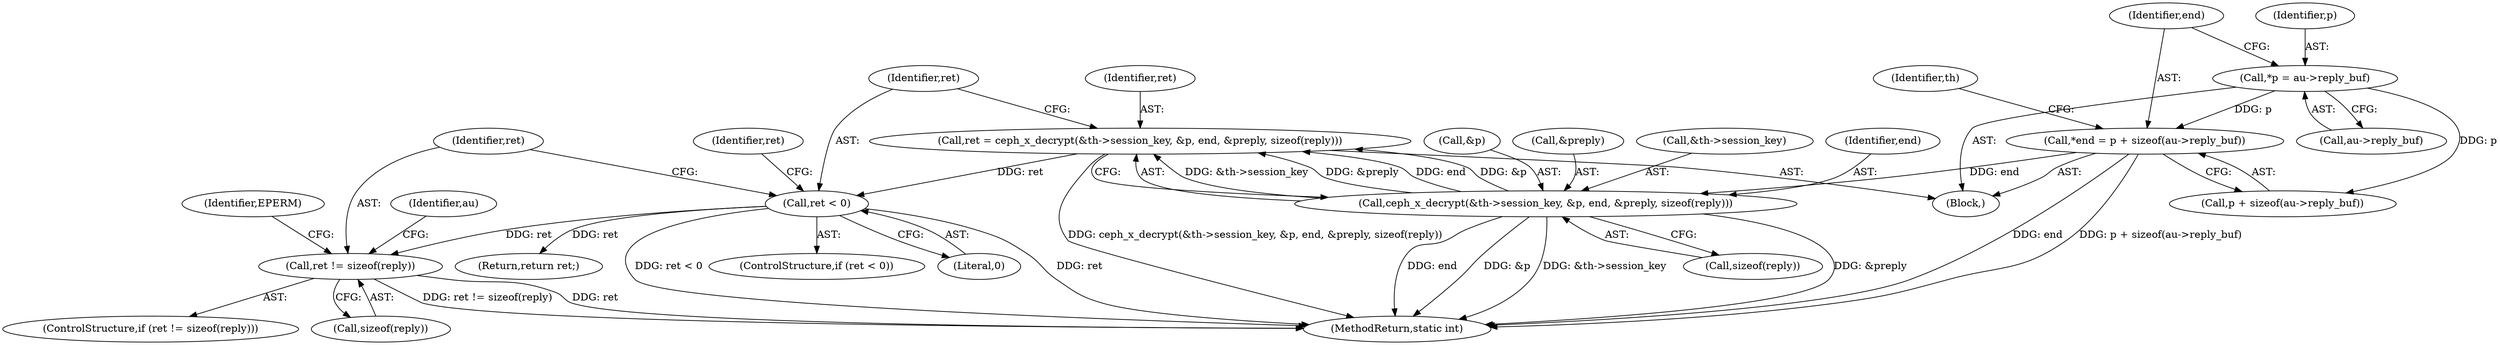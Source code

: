 digraph "0_linux_c27a3e4d667fdcad3db7b104f75659478e0c68d8_1@API" {
"1000171" [label="(Call,ret != sizeof(reply))"];
"1000165" [label="(Call,ret < 0)"];
"1000150" [label="(Call,ret = ceph_x_decrypt(&th->session_key, &p, end, &preply, sizeof(reply)))"];
"1000152" [label="(Call,ceph_x_decrypt(&th->session_key, &p, end, &preply, sizeof(reply)))"];
"1000129" [label="(Call,*end = p + sizeof(au->reply_buf))"];
"1000123" [label="(Call,*p = au->reply_buf)"];
"1000182" [label="(Identifier,au)"];
"1000166" [label="(Identifier,ret)"];
"1000151" [label="(Identifier,ret)"];
"1000177" [label="(Identifier,EPERM)"];
"1000130" [label="(Identifier,end)"];
"1000167" [label="(Literal,0)"];
"1000157" [label="(Call,&p)"];
"1000104" [label="(Block,)"];
"1000171" [label="(Call,ret != sizeof(reply))"];
"1000165" [label="(Call,ret < 0)"];
"1000164" [label="(ControlStructure,if (ret < 0))"];
"1000138" [label="(Identifier,th)"];
"1000160" [label="(Call,&preply)"];
"1000169" [label="(Identifier,ret)"];
"1000124" [label="(Identifier,p)"];
"1000129" [label="(Call,*end = p + sizeof(au->reply_buf))"];
"1000153" [label="(Call,&th->session_key)"];
"1000131" [label="(Call,p + sizeof(au->reply_buf))"];
"1000159" [label="(Identifier,end)"];
"1000125" [label="(Call,au->reply_buf)"];
"1000162" [label="(Call,sizeof(reply))"];
"1000168" [label="(Return,return ret;)"];
"1000170" [label="(ControlStructure,if (ret != sizeof(reply)))"];
"1000152" [label="(Call,ceph_x_decrypt(&th->session_key, &p, end, &preply, sizeof(reply)))"];
"1000173" [label="(Call,sizeof(reply))"];
"1000209" [label="(MethodReturn,static int)"];
"1000150" [label="(Call,ret = ceph_x_decrypt(&th->session_key, &p, end, &preply, sizeof(reply)))"];
"1000172" [label="(Identifier,ret)"];
"1000123" [label="(Call,*p = au->reply_buf)"];
"1000171" -> "1000170"  [label="AST: "];
"1000171" -> "1000173"  [label="CFG: "];
"1000172" -> "1000171"  [label="AST: "];
"1000173" -> "1000171"  [label="AST: "];
"1000177" -> "1000171"  [label="CFG: "];
"1000182" -> "1000171"  [label="CFG: "];
"1000171" -> "1000209"  [label="DDG: ret"];
"1000171" -> "1000209"  [label="DDG: ret != sizeof(reply)"];
"1000165" -> "1000171"  [label="DDG: ret"];
"1000165" -> "1000164"  [label="AST: "];
"1000165" -> "1000167"  [label="CFG: "];
"1000166" -> "1000165"  [label="AST: "];
"1000167" -> "1000165"  [label="AST: "];
"1000169" -> "1000165"  [label="CFG: "];
"1000172" -> "1000165"  [label="CFG: "];
"1000165" -> "1000209"  [label="DDG: ret"];
"1000165" -> "1000209"  [label="DDG: ret < 0"];
"1000150" -> "1000165"  [label="DDG: ret"];
"1000165" -> "1000168"  [label="DDG: ret"];
"1000150" -> "1000104"  [label="AST: "];
"1000150" -> "1000152"  [label="CFG: "];
"1000151" -> "1000150"  [label="AST: "];
"1000152" -> "1000150"  [label="AST: "];
"1000166" -> "1000150"  [label="CFG: "];
"1000150" -> "1000209"  [label="DDG: ceph_x_decrypt(&th->session_key, &p, end, &preply, sizeof(reply))"];
"1000152" -> "1000150"  [label="DDG: &th->session_key"];
"1000152" -> "1000150"  [label="DDG: &preply"];
"1000152" -> "1000150"  [label="DDG: end"];
"1000152" -> "1000150"  [label="DDG: &p"];
"1000152" -> "1000162"  [label="CFG: "];
"1000153" -> "1000152"  [label="AST: "];
"1000157" -> "1000152"  [label="AST: "];
"1000159" -> "1000152"  [label="AST: "];
"1000160" -> "1000152"  [label="AST: "];
"1000162" -> "1000152"  [label="AST: "];
"1000152" -> "1000209"  [label="DDG: end"];
"1000152" -> "1000209"  [label="DDG: &p"];
"1000152" -> "1000209"  [label="DDG: &th->session_key"];
"1000152" -> "1000209"  [label="DDG: &preply"];
"1000129" -> "1000152"  [label="DDG: end"];
"1000129" -> "1000104"  [label="AST: "];
"1000129" -> "1000131"  [label="CFG: "];
"1000130" -> "1000129"  [label="AST: "];
"1000131" -> "1000129"  [label="AST: "];
"1000138" -> "1000129"  [label="CFG: "];
"1000129" -> "1000209"  [label="DDG: end"];
"1000129" -> "1000209"  [label="DDG: p + sizeof(au->reply_buf)"];
"1000123" -> "1000129"  [label="DDG: p"];
"1000123" -> "1000104"  [label="AST: "];
"1000123" -> "1000125"  [label="CFG: "];
"1000124" -> "1000123"  [label="AST: "];
"1000125" -> "1000123"  [label="AST: "];
"1000130" -> "1000123"  [label="CFG: "];
"1000123" -> "1000131"  [label="DDG: p"];
}
